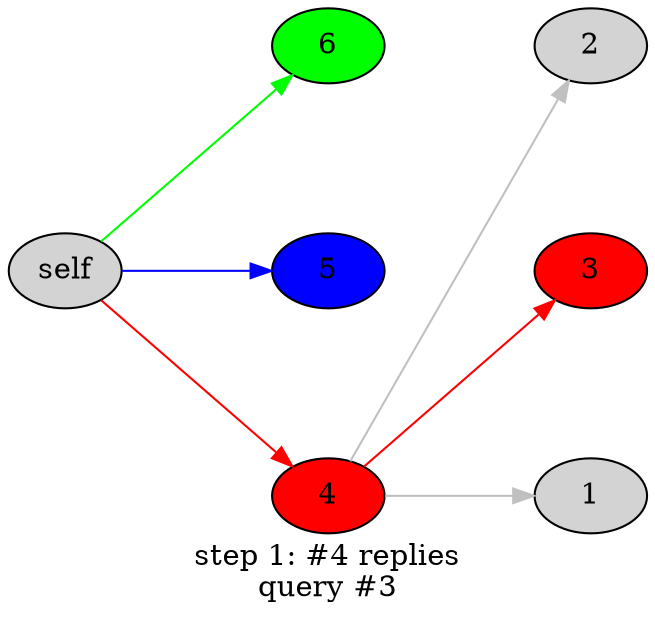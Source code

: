 digraph {
  label = "step 1: #4 replies\nquery #3";
  rankdir = LR;
  node [style=filled];
  edge [color=gray];
  nodesep = 1;
  ranksep = 1;
  subgraph hop1 {
      rank = same
      4, 5, 6
  }
  self -> 4 -> 3 [color=red];
  4, 3 [fillcolor=red];

  self -> 5 [color=blue]; 5 -> 2 [style=invis];
  5 [fillcolor=blue];

  self -> 6 [color=green];
  6 [fillcolor=green];

  4 -> 1, 2
  5 -> 1, 3 [style=invis];
  6 -> 4, 2, 3 [style=invis];
}
